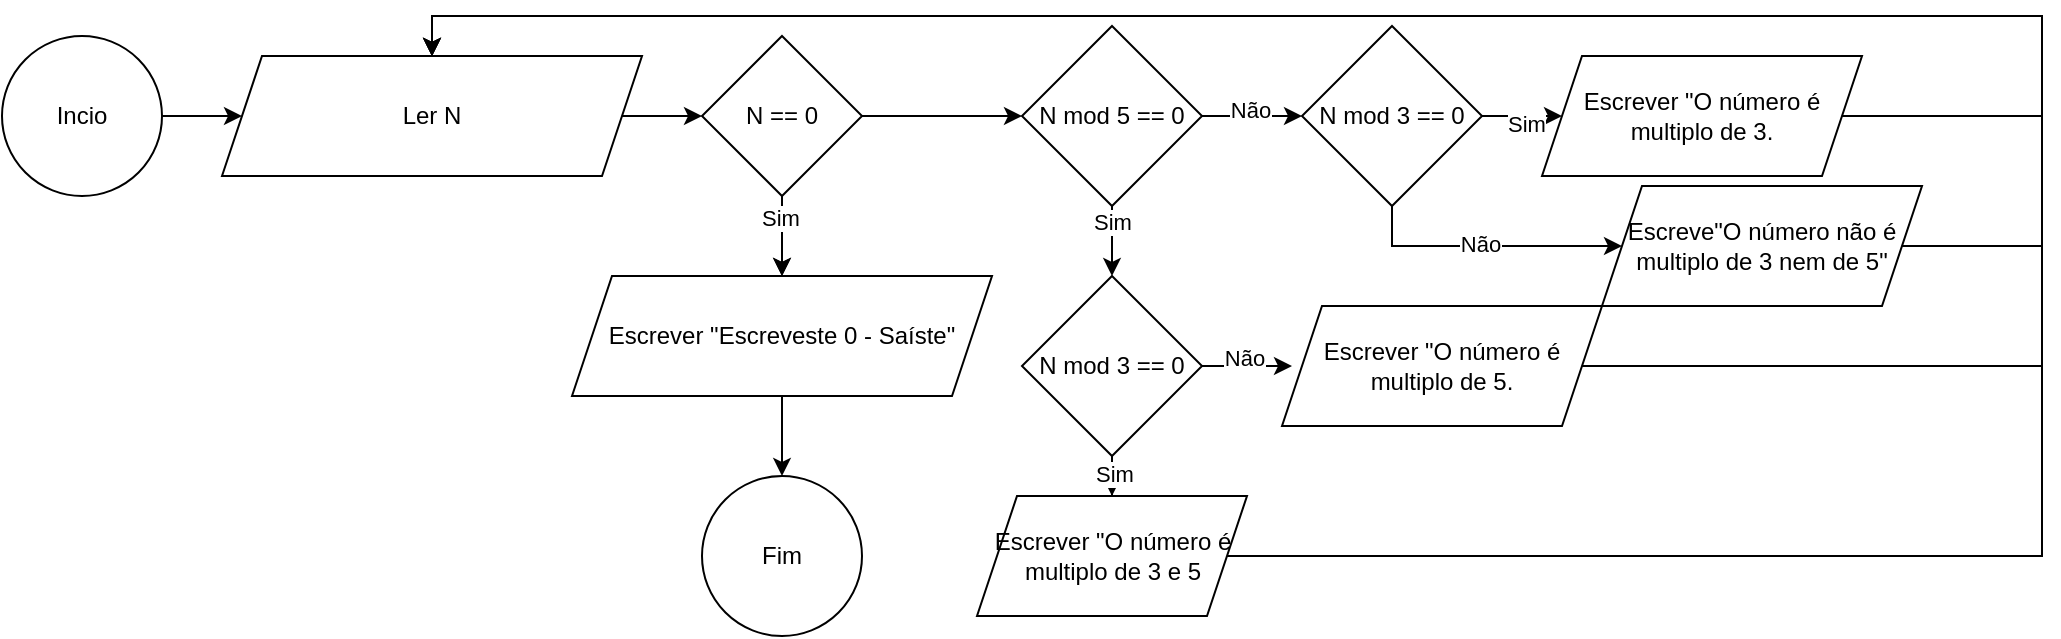 <mxfile version="28.2.5">
  <diagram name="Página-1" id="s8RFKE8Slnl_227uzsYh">
    <mxGraphModel dx="1426" dy="1946" grid="1" gridSize="10" guides="1" tooltips="1" connect="1" arrows="1" fold="1" page="1" pageScale="1" pageWidth="827" pageHeight="1169" math="0" shadow="0">
      <root>
        <mxCell id="0" />
        <mxCell id="1" parent="0" />
        <mxCell id="7XiOjSr3929bPCMhmyme-3" value="" style="edgeStyle=orthogonalEdgeStyle;rounded=0;orthogonalLoop=1;jettySize=auto;html=1;" parent="1" source="7XiOjSr3929bPCMhmyme-1" edge="1">
          <mxGeometry relative="1" as="geometry">
            <mxPoint x="120" y="40" as="targetPoint" />
          </mxGeometry>
        </mxCell>
        <mxCell id="7XiOjSr3929bPCMhmyme-1" value="Incio" style="ellipse;whiteSpace=wrap;html=1;" parent="1" vertex="1">
          <mxGeometry width="80" height="80" as="geometry" />
        </mxCell>
        <mxCell id="IGWFoSoRFDXE1sSzDMoK-4" value="" style="edgeStyle=orthogonalEdgeStyle;rounded=0;orthogonalLoop=1;jettySize=auto;html=1;" parent="1" source="7XiOjSr3929bPCMhmyme-4" target="IGWFoSoRFDXE1sSzDMoK-1" edge="1">
          <mxGeometry relative="1" as="geometry" />
        </mxCell>
        <mxCell id="7XiOjSr3929bPCMhmyme-4" value="Ler N" style="shape=parallelogram;perimeter=parallelogramPerimeter;whiteSpace=wrap;html=1;fixedSize=1;rounded=0;" parent="1" vertex="1">
          <mxGeometry x="110" y="10" width="210" height="60" as="geometry" />
        </mxCell>
        <mxCell id="7XiOjSr3929bPCMhmyme-16" value="Fim" style="ellipse;whiteSpace=wrap;html=1;" parent="1" vertex="1">
          <mxGeometry x="350" y="220" width="80" height="80" as="geometry" />
        </mxCell>
        <mxCell id="IGWFoSoRFDXE1sSzDMoK-5" value="" style="edgeStyle=orthogonalEdgeStyle;rounded=0;orthogonalLoop=1;jettySize=auto;html=1;" parent="1" source="IGWFoSoRFDXE1sSzDMoK-1" target="IGWFoSoRFDXE1sSzDMoK-3" edge="1">
          <mxGeometry relative="1" as="geometry" />
        </mxCell>
        <mxCell id="IGWFoSoRFDXE1sSzDMoK-8" value="" style="edgeStyle=orthogonalEdgeStyle;rounded=0;orthogonalLoop=1;jettySize=auto;html=1;" parent="1" source="IGWFoSoRFDXE1sSzDMoK-1" target="IGWFoSoRFDXE1sSzDMoK-3" edge="1">
          <mxGeometry relative="1" as="geometry" />
        </mxCell>
        <mxCell id="IGWFoSoRFDXE1sSzDMoK-12" value="Sim" style="edgeLabel;html=1;align=center;verticalAlign=middle;resizable=0;points=[];" parent="IGWFoSoRFDXE1sSzDMoK-8" vertex="1" connectable="0">
          <mxGeometry x="-0.45" y="-1" relative="1" as="geometry">
            <mxPoint as="offset" />
          </mxGeometry>
        </mxCell>
        <mxCell id="IGWFoSoRFDXE1sSzDMoK-14" value="" style="edgeStyle=orthogonalEdgeStyle;rounded=0;orthogonalLoop=1;jettySize=auto;html=1;" parent="1" source="IGWFoSoRFDXE1sSzDMoK-1" target="IGWFoSoRFDXE1sSzDMoK-13" edge="1">
          <mxGeometry relative="1" as="geometry" />
        </mxCell>
        <mxCell id="IGWFoSoRFDXE1sSzDMoK-1" value="N == 0" style="rhombus;whiteSpace=wrap;html=1;" parent="1" vertex="1">
          <mxGeometry x="350" width="80" height="80" as="geometry" />
        </mxCell>
        <mxCell id="IGWFoSoRFDXE1sSzDMoK-6" value="" style="edgeStyle=orthogonalEdgeStyle;rounded=0;orthogonalLoop=1;jettySize=auto;html=1;" parent="1" source="IGWFoSoRFDXE1sSzDMoK-3" target="7XiOjSr3929bPCMhmyme-16" edge="1">
          <mxGeometry relative="1" as="geometry" />
        </mxCell>
        <mxCell id="IGWFoSoRFDXE1sSzDMoK-3" value="Escrever &quot;Escreveste 0 - Saíste&quot;" style="shape=parallelogram;perimeter=parallelogramPerimeter;whiteSpace=wrap;html=1;fixedSize=1;" parent="1" vertex="1">
          <mxGeometry x="285" y="120" width="210" height="60" as="geometry" />
        </mxCell>
        <mxCell id="IGWFoSoRFDXE1sSzDMoK-16" value="" style="edgeStyle=orthogonalEdgeStyle;rounded=0;orthogonalLoop=1;jettySize=auto;html=1;" parent="1" source="IGWFoSoRFDXE1sSzDMoK-13" target="IGWFoSoRFDXE1sSzDMoK-15" edge="1">
          <mxGeometry relative="1" as="geometry" />
        </mxCell>
        <mxCell id="IGWFoSoRFDXE1sSzDMoK-17" value="Sim" style="edgeLabel;html=1;align=center;verticalAlign=middle;resizable=0;points=[];" parent="IGWFoSoRFDXE1sSzDMoK-16" vertex="1" connectable="0">
          <mxGeometry x="-0.644" relative="1" as="geometry">
            <mxPoint as="offset" />
          </mxGeometry>
        </mxCell>
        <mxCell id="IGWFoSoRFDXE1sSzDMoK-19" value="" style="edgeStyle=orthogonalEdgeStyle;rounded=0;orthogonalLoop=1;jettySize=auto;html=1;" parent="1" source="IGWFoSoRFDXE1sSzDMoK-13" target="IGWFoSoRFDXE1sSzDMoK-18" edge="1">
          <mxGeometry relative="1" as="geometry" />
        </mxCell>
        <mxCell id="jhZyTHYO_S4LA-YkZrnm-1" value="Não" style="edgeLabel;html=1;align=center;verticalAlign=middle;resizable=0;points=[];" vertex="1" connectable="0" parent="IGWFoSoRFDXE1sSzDMoK-19">
          <mxGeometry x="-0.04" y="3" relative="1" as="geometry">
            <mxPoint as="offset" />
          </mxGeometry>
        </mxCell>
        <mxCell id="IGWFoSoRFDXE1sSzDMoK-13" value="N mod 5 == 0" style="rhombus;whiteSpace=wrap;html=1;" parent="1" vertex="1">
          <mxGeometry x="510" y="-5" width="90" height="90" as="geometry" />
        </mxCell>
        <mxCell id="IGWFoSoRFDXE1sSzDMoK-21" value="" style="edgeStyle=orthogonalEdgeStyle;rounded=0;orthogonalLoop=1;jettySize=auto;html=1;" parent="1" source="IGWFoSoRFDXE1sSzDMoK-15" target="IGWFoSoRFDXE1sSzDMoK-20" edge="1">
          <mxGeometry relative="1" as="geometry" />
        </mxCell>
        <mxCell id="IGWFoSoRFDXE1sSzDMoK-29" value="Sim" style="edgeLabel;html=1;align=center;verticalAlign=middle;resizable=0;points=[];" parent="IGWFoSoRFDXE1sSzDMoK-21" vertex="1" connectable="0">
          <mxGeometry x="0.633" y="1" relative="1" as="geometry">
            <mxPoint as="offset" />
          </mxGeometry>
        </mxCell>
        <mxCell id="IGWFoSoRFDXE1sSzDMoK-27" value="" style="edgeStyle=orthogonalEdgeStyle;rounded=0;orthogonalLoop=1;jettySize=auto;html=1;" parent="1" source="IGWFoSoRFDXE1sSzDMoK-15" edge="1">
          <mxGeometry relative="1" as="geometry">
            <mxPoint x="645" y="165" as="targetPoint" />
          </mxGeometry>
        </mxCell>
        <mxCell id="IGWFoSoRFDXE1sSzDMoK-30" value="Não" style="edgeLabel;html=1;align=center;verticalAlign=middle;resizable=0;points=[];" parent="IGWFoSoRFDXE1sSzDMoK-27" vertex="1" connectable="0">
          <mxGeometry x="-0.067" y="4" relative="1" as="geometry">
            <mxPoint as="offset" />
          </mxGeometry>
        </mxCell>
        <mxCell id="IGWFoSoRFDXE1sSzDMoK-15" value="N mod 3 == 0" style="rhombus;whiteSpace=wrap;html=1;" parent="1" vertex="1">
          <mxGeometry x="510" y="120" width="90" height="90" as="geometry" />
        </mxCell>
        <mxCell id="IGWFoSoRFDXE1sSzDMoK-25" value="" style="edgeStyle=orthogonalEdgeStyle;rounded=0;orthogonalLoop=1;jettySize=auto;html=1;" parent="1" source="IGWFoSoRFDXE1sSzDMoK-18" target="IGWFoSoRFDXE1sSzDMoK-24" edge="1">
          <mxGeometry relative="1" as="geometry" />
        </mxCell>
        <mxCell id="jhZyTHYO_S4LA-YkZrnm-4" value="Sim" style="edgeLabel;html=1;align=center;verticalAlign=middle;resizable=0;points=[];" vertex="1" connectable="0" parent="IGWFoSoRFDXE1sSzDMoK-25">
          <mxGeometry x="0.4" y="-4" relative="1" as="geometry">
            <mxPoint as="offset" />
          </mxGeometry>
        </mxCell>
        <mxCell id="jhZyTHYO_S4LA-YkZrnm-6" style="edgeStyle=orthogonalEdgeStyle;rounded=0;orthogonalLoop=1;jettySize=auto;html=1;exitX=0.5;exitY=1;exitDx=0;exitDy=0;entryX=0;entryY=0.5;entryDx=0;entryDy=0;" edge="1" parent="1" source="IGWFoSoRFDXE1sSzDMoK-18" target="jhZyTHYO_S4LA-YkZrnm-5">
          <mxGeometry relative="1" as="geometry" />
        </mxCell>
        <mxCell id="jhZyTHYO_S4LA-YkZrnm-7" value="Não" style="edgeLabel;html=1;align=center;verticalAlign=middle;resizable=0;points=[];" vertex="1" connectable="0" parent="jhZyTHYO_S4LA-YkZrnm-6">
          <mxGeometry x="-0.052" y="1" relative="1" as="geometry">
            <mxPoint as="offset" />
          </mxGeometry>
        </mxCell>
        <mxCell id="IGWFoSoRFDXE1sSzDMoK-18" value="N mod 3 == 0" style="rhombus;whiteSpace=wrap;html=1;" parent="1" vertex="1">
          <mxGeometry x="650" y="-5" width="90" height="90" as="geometry" />
        </mxCell>
        <mxCell id="IGWFoSoRFDXE1sSzDMoK-32" style="edgeStyle=orthogonalEdgeStyle;rounded=0;orthogonalLoop=1;jettySize=auto;html=1;entryX=0.5;entryY=0;entryDx=0;entryDy=0;" parent="1" source="IGWFoSoRFDXE1sSzDMoK-20" target="7XiOjSr3929bPCMhmyme-4" edge="1">
          <mxGeometry relative="1" as="geometry">
            <Array as="points">
              <mxPoint x="1020" y="260" />
              <mxPoint x="1020" y="-10" />
              <mxPoint x="215" y="-10" />
            </Array>
          </mxGeometry>
        </mxCell>
        <mxCell id="IGWFoSoRFDXE1sSzDMoK-20" value="Escrever &quot;O número é multiplo de 3 e 5" style="shape=parallelogram;perimeter=parallelogramPerimeter;whiteSpace=wrap;html=1;fixedSize=1;" parent="1" vertex="1">
          <mxGeometry x="487.5" y="230" width="135" height="60" as="geometry" />
        </mxCell>
        <mxCell id="IGWFoSoRFDXE1sSzDMoK-34" style="edgeStyle=orthogonalEdgeStyle;rounded=0;orthogonalLoop=1;jettySize=auto;html=1;exitX=1;exitY=0.5;exitDx=0;exitDy=0;entryX=0.5;entryY=0;entryDx=0;entryDy=0;" parent="1" source="IGWFoSoRFDXE1sSzDMoK-24" target="7XiOjSr3929bPCMhmyme-4" edge="1">
          <mxGeometry relative="1" as="geometry">
            <Array as="points">
              <mxPoint x="1020" y="40" />
              <mxPoint x="1020" y="-10" />
              <mxPoint x="215" y="-10" />
            </Array>
          </mxGeometry>
        </mxCell>
        <mxCell id="IGWFoSoRFDXE1sSzDMoK-24" value="Escrever &quot;O número é multiplo de 3." style="shape=parallelogram;perimeter=parallelogramPerimeter;whiteSpace=wrap;html=1;fixedSize=1;" parent="1" vertex="1">
          <mxGeometry x="770" y="10" width="160" height="60" as="geometry" />
        </mxCell>
        <mxCell id="IGWFoSoRFDXE1sSzDMoK-33" style="edgeStyle=orthogonalEdgeStyle;rounded=0;orthogonalLoop=1;jettySize=auto;html=1;entryX=0.5;entryY=0;entryDx=0;entryDy=0;" parent="1" source="IGWFoSoRFDXE1sSzDMoK-28" target="7XiOjSr3929bPCMhmyme-4" edge="1">
          <mxGeometry relative="1" as="geometry">
            <Array as="points">
              <mxPoint x="1020" y="165" />
              <mxPoint x="1020" y="-10" />
              <mxPoint x="215" y="-10" />
            </Array>
          </mxGeometry>
        </mxCell>
        <mxCell id="IGWFoSoRFDXE1sSzDMoK-28" value="Escrever &quot;O número é multiplo de 5." style="shape=parallelogram;perimeter=parallelogramPerimeter;whiteSpace=wrap;html=1;fixedSize=1;" parent="1" vertex="1">
          <mxGeometry x="640" y="135" width="160" height="60" as="geometry" />
        </mxCell>
        <mxCell id="jhZyTHYO_S4LA-YkZrnm-8" style="edgeStyle=orthogonalEdgeStyle;rounded=0;orthogonalLoop=1;jettySize=auto;html=1;exitX=1;exitY=0.5;exitDx=0;exitDy=0;entryX=0.5;entryY=0;entryDx=0;entryDy=0;" edge="1" parent="1" source="jhZyTHYO_S4LA-YkZrnm-5" target="7XiOjSr3929bPCMhmyme-4">
          <mxGeometry relative="1" as="geometry">
            <Array as="points">
              <mxPoint x="1020" y="105" />
              <mxPoint x="1020" y="-10" />
              <mxPoint x="215" y="-10" />
            </Array>
          </mxGeometry>
        </mxCell>
        <mxCell id="jhZyTHYO_S4LA-YkZrnm-5" value="Escreve&quot;O número não é multiplo de 3 nem de 5&quot;" style="shape=parallelogram;perimeter=parallelogramPerimeter;whiteSpace=wrap;html=1;fixedSize=1;" vertex="1" parent="1">
          <mxGeometry x="800" y="75" width="160" height="60" as="geometry" />
        </mxCell>
      </root>
    </mxGraphModel>
  </diagram>
</mxfile>
